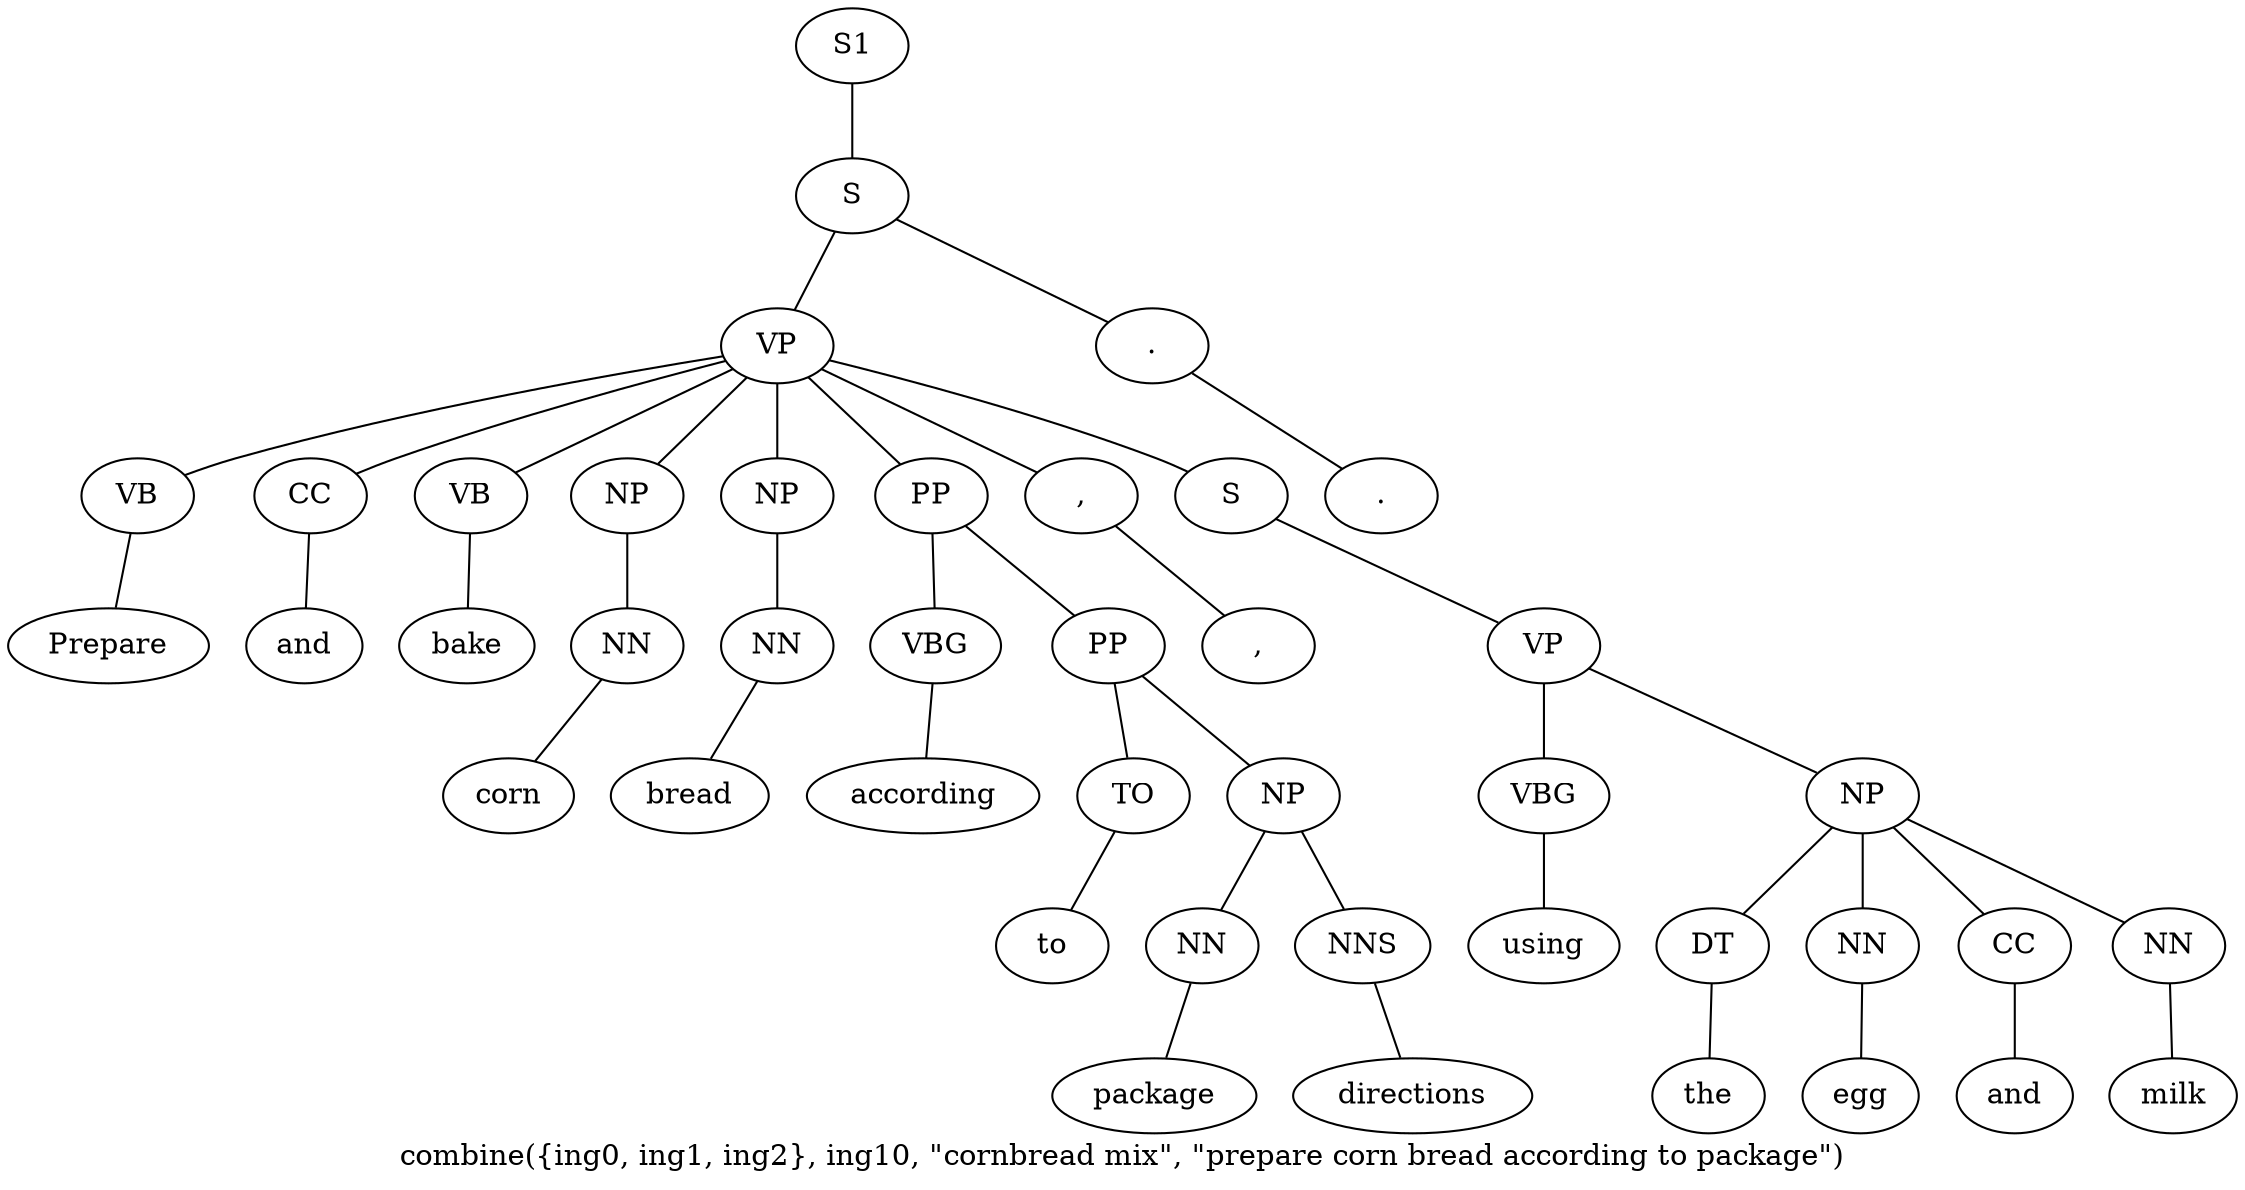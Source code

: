 graph SyntaxGraph {
	label = "combine({ing0, ing1, ing2}, ing10, \"cornbread mix\", \"prepare corn bread according to package\")";
	Node0 [label="S1"];
	Node1 [label="S"];
	Node2 [label="VP"];
	Node3 [label="VB"];
	Node4 [label="Prepare"];
	Node5 [label="CC"];
	Node6 [label="and"];
	Node7 [label="VB"];
	Node8 [label="bake"];
	Node9 [label="NP"];
	Node10 [label="NN"];
	Node11 [label="corn"];
	Node12 [label="NP"];
	Node13 [label="NN"];
	Node14 [label="bread"];
	Node15 [label="PP"];
	Node16 [label="VBG"];
	Node17 [label="according"];
	Node18 [label="PP"];
	Node19 [label="TO"];
	Node20 [label="to"];
	Node21 [label="NP"];
	Node22 [label="NN"];
	Node23 [label="package"];
	Node24 [label="NNS"];
	Node25 [label="directions"];
	Node26 [label=","];
	Node27 [label=","];
	Node28 [label="S"];
	Node29 [label="VP"];
	Node30 [label="VBG"];
	Node31 [label="using"];
	Node32 [label="NP"];
	Node33 [label="DT"];
	Node34 [label="the"];
	Node35 [label="NN"];
	Node36 [label="egg"];
	Node37 [label="CC"];
	Node38 [label="and"];
	Node39 [label="NN"];
	Node40 [label="milk"];
	Node41 [label="."];
	Node42 [label="."];

	Node0 -- Node1;
	Node1 -- Node2;
	Node1 -- Node41;
	Node2 -- Node3;
	Node2 -- Node5;
	Node2 -- Node7;
	Node2 -- Node9;
	Node2 -- Node12;
	Node2 -- Node15;
	Node2 -- Node26;
	Node2 -- Node28;
	Node3 -- Node4;
	Node5 -- Node6;
	Node7 -- Node8;
	Node9 -- Node10;
	Node10 -- Node11;
	Node12 -- Node13;
	Node13 -- Node14;
	Node15 -- Node16;
	Node15 -- Node18;
	Node16 -- Node17;
	Node18 -- Node19;
	Node18 -- Node21;
	Node19 -- Node20;
	Node21 -- Node22;
	Node21 -- Node24;
	Node22 -- Node23;
	Node24 -- Node25;
	Node26 -- Node27;
	Node28 -- Node29;
	Node29 -- Node30;
	Node29 -- Node32;
	Node30 -- Node31;
	Node32 -- Node33;
	Node32 -- Node35;
	Node32 -- Node37;
	Node32 -- Node39;
	Node33 -- Node34;
	Node35 -- Node36;
	Node37 -- Node38;
	Node39 -- Node40;
	Node41 -- Node42;
}